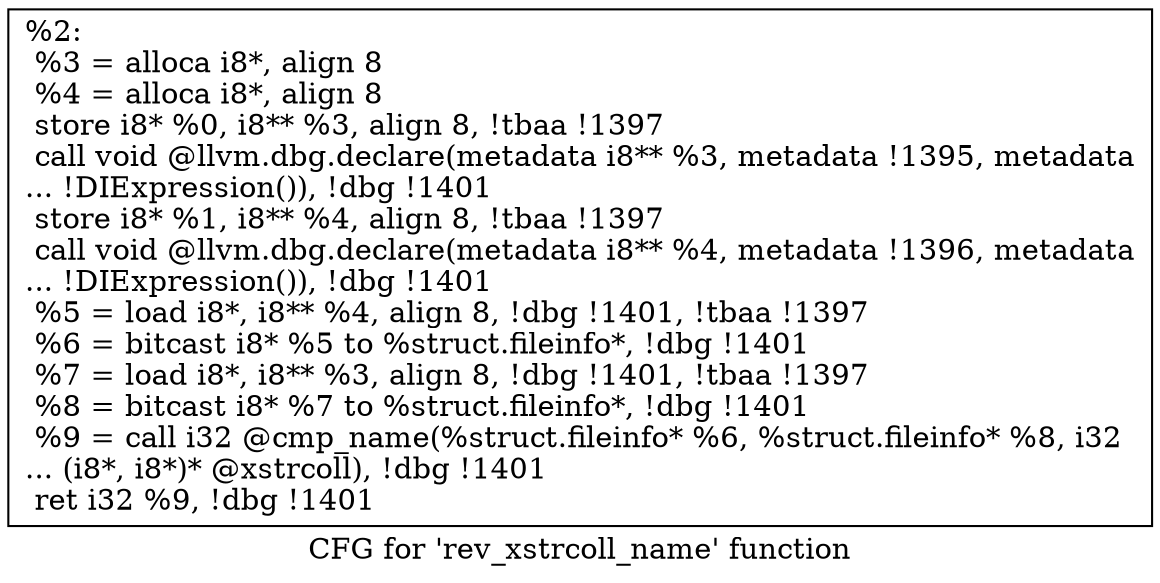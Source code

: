digraph "CFG for 'rev_xstrcoll_name' function" {
	label="CFG for 'rev_xstrcoll_name' function";

	Node0x230ad40 [shape=record,label="{%2:\l  %3 = alloca i8*, align 8\l  %4 = alloca i8*, align 8\l  store i8* %0, i8** %3, align 8, !tbaa !1397\l  call void @llvm.dbg.declare(metadata i8** %3, metadata !1395, metadata\l... !DIExpression()), !dbg !1401\l  store i8* %1, i8** %4, align 8, !tbaa !1397\l  call void @llvm.dbg.declare(metadata i8** %4, metadata !1396, metadata\l... !DIExpression()), !dbg !1401\l  %5 = load i8*, i8** %4, align 8, !dbg !1401, !tbaa !1397\l  %6 = bitcast i8* %5 to %struct.fileinfo*, !dbg !1401\l  %7 = load i8*, i8** %3, align 8, !dbg !1401, !tbaa !1397\l  %8 = bitcast i8* %7 to %struct.fileinfo*, !dbg !1401\l  %9 = call i32 @cmp_name(%struct.fileinfo* %6, %struct.fileinfo* %8, i32\l... (i8*, i8*)* @xstrcoll), !dbg !1401\l  ret i32 %9, !dbg !1401\l}"];
}
